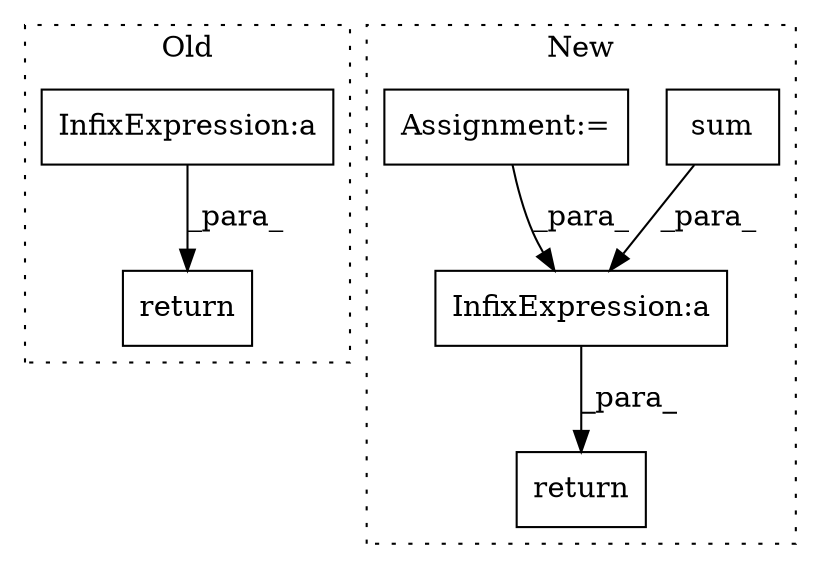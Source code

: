 digraph G {
subgraph cluster0 {
1 [label="return" a="41" s="1938" l="7" shape="box"];
4 [label="InfixExpression:a" a="27" s="1957" l="3" shape="box"];
label = "Old";
style="dotted";
}
subgraph cluster1 {
2 [label="sum" a="32" s="2146,2265" l="13,-3" shape="box"];
3 [label="return" a="41" s="2123" l="7" shape="box"];
5 [label="InfixExpression:a" a="27" s="2132" l="3" shape="box"];
6 [label="Assignment:=" a="7" s="2078" l="4" shape="box"];
label = "New";
style="dotted";
}
2 -> 5 [label="_para_"];
4 -> 1 [label="_para_"];
5 -> 3 [label="_para_"];
6 -> 5 [label="_para_"];
}